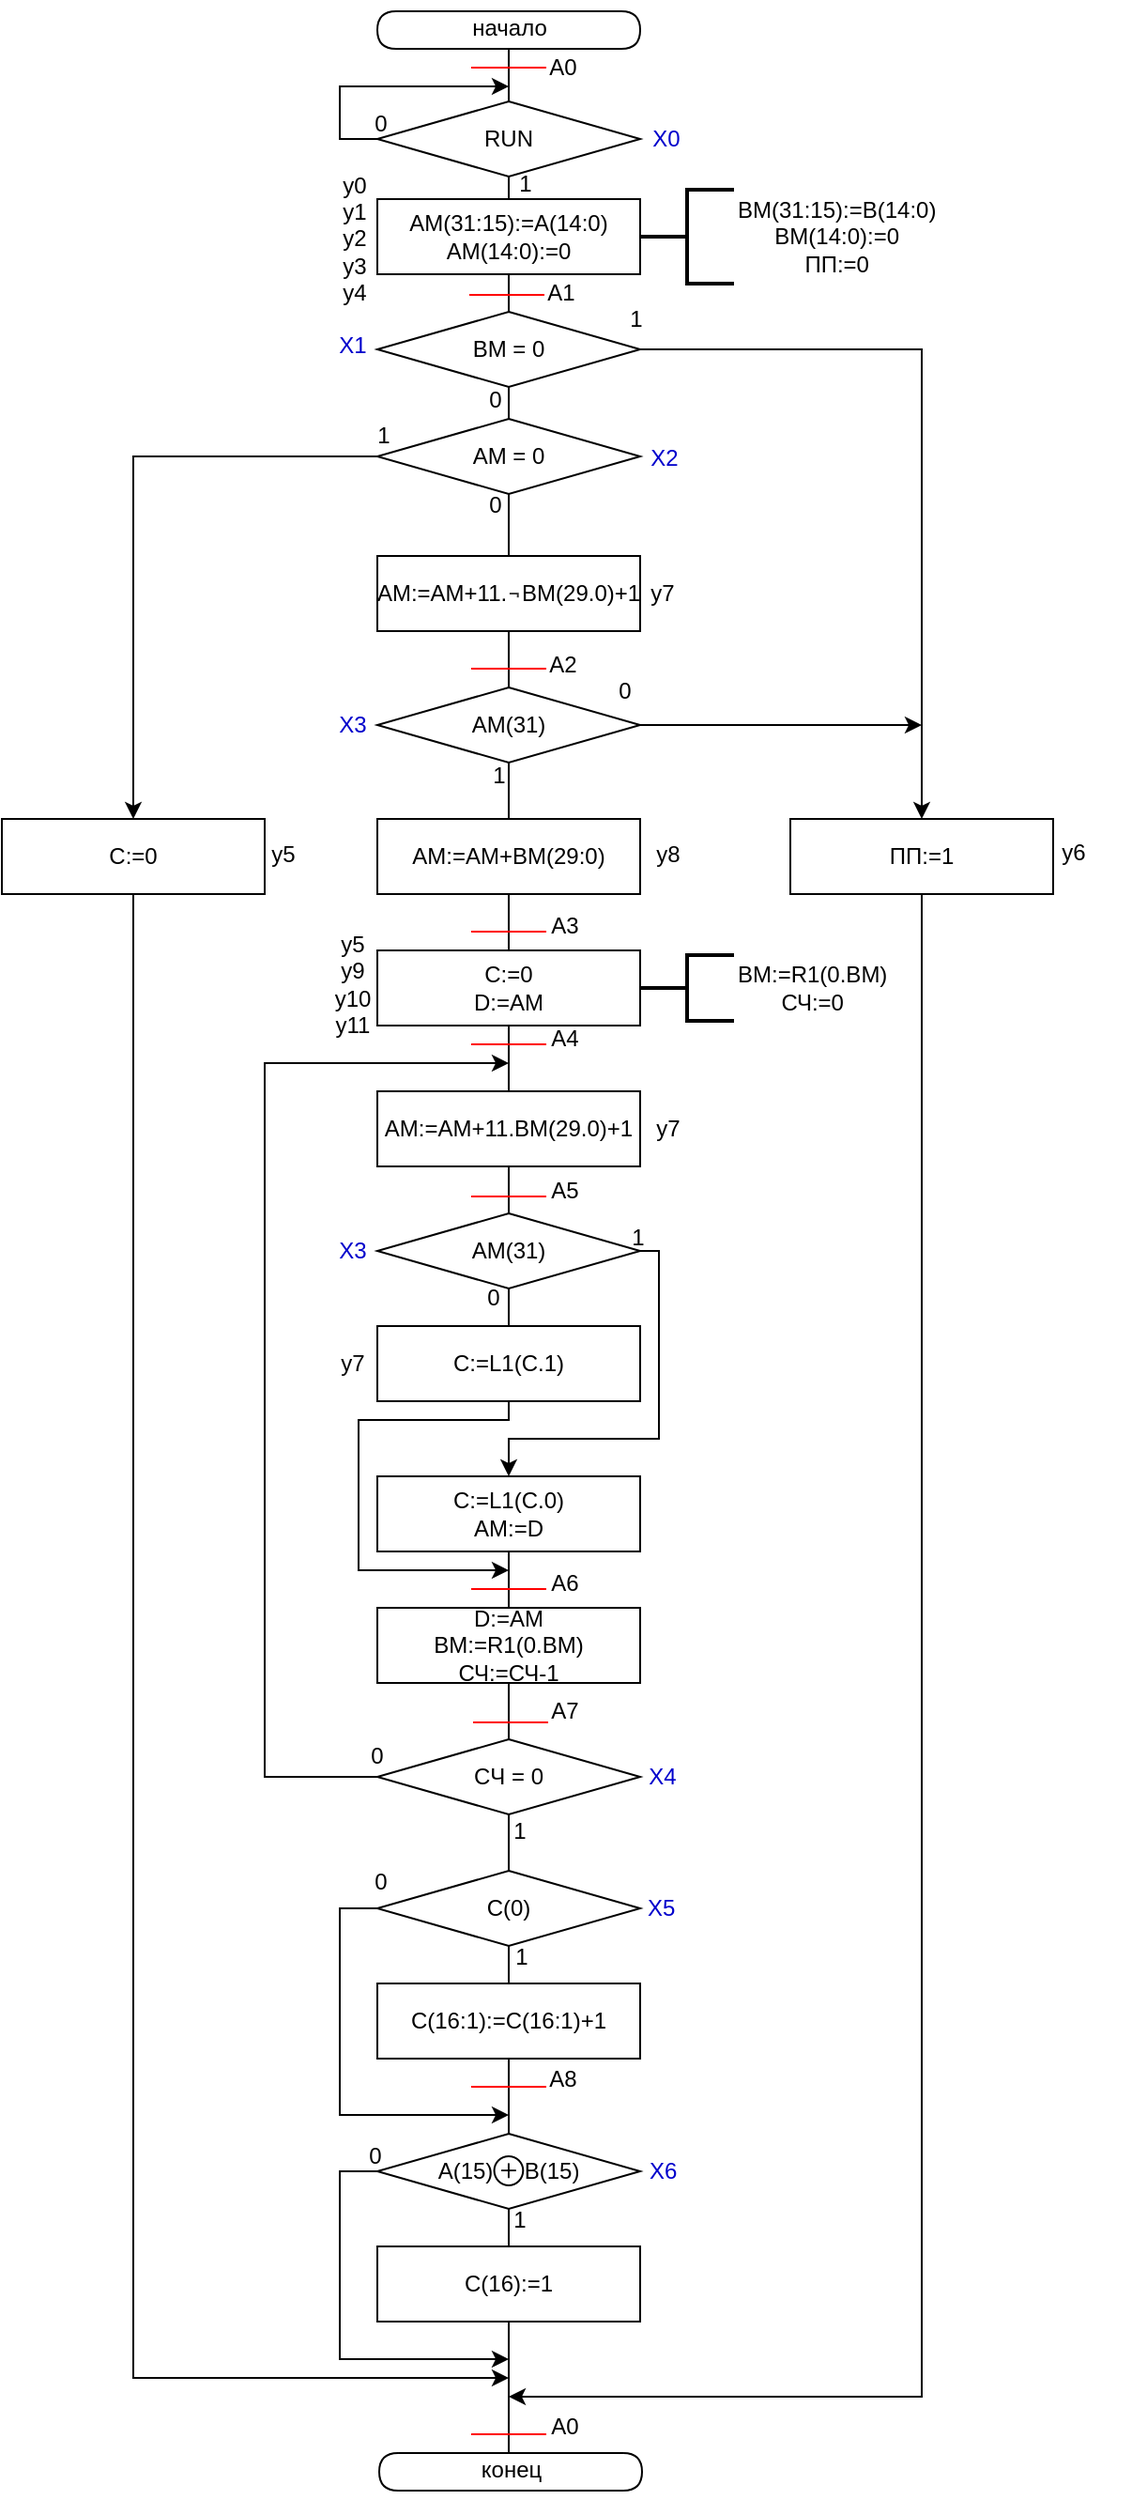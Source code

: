 <mxfile version="23.1.5" type="device">
  <diagram id="C5RBs43oDa-KdzZeNtuy" name="Page-1">
    <mxGraphModel dx="536" dy="1485" grid="1" gridSize="10" guides="1" tooltips="1" connect="1" arrows="1" fold="1" page="1" pageScale="1" pageWidth="827" pageHeight="1169" math="0" shadow="0">
      <root>
        <mxCell id="WIyWlLk6GJQsqaUBKTNV-0" />
        <mxCell id="WIyWlLk6GJQsqaUBKTNV-1" parent="WIyWlLk6GJQsqaUBKTNV-0" />
        <mxCell id="ToluzDvmvFKa9IZMvSqe-22" style="edgeStyle=orthogonalEdgeStyle;rounded=0;orthogonalLoop=1;jettySize=auto;html=1;entryX=0.5;entryY=0;entryDx=0;entryDy=0;endArrow=none;endFill=0;" parent="WIyWlLk6GJQsqaUBKTNV-1" source="ToluzDvmvFKa9IZMvSqe-1" target="ToluzDvmvFKa9IZMvSqe-20" edge="1">
          <mxGeometry relative="1" as="geometry" />
        </mxCell>
        <mxCell id="ToluzDvmvFKa9IZMvSqe-1" value="&lt;font style=&quot;font-size: 12px;&quot;&gt;&lt;span style=&quot;&quot;&gt;AM(31:15):=A(14:0)&lt;/span&gt;&lt;/font&gt;&lt;div style=&quot;border-color: var(--border-color);&quot;&gt;&lt;span style=&quot;border-color: var(--border-color);&quot;&gt;&lt;font style=&quot;font-size: 12px;&quot;&gt;&lt;span&gt;AM(14:0):=0&lt;/span&gt;&lt;/font&gt;&lt;/span&gt;&lt;/div&gt;" style="rounded=0;whiteSpace=wrap;html=1;fontStyle=0" parent="WIyWlLk6GJQsqaUBKTNV-1" vertex="1">
          <mxGeometry x="270" y="90" width="140" height="40" as="geometry" />
        </mxCell>
        <mxCell id="ToluzDvmvFKa9IZMvSqe-2" value="&lt;span style=&quot;text-align: center; background-color: initial; border-color: var(--border-color);&quot;&gt;BM(31:15):=B(14:0)&lt;/span&gt;&lt;br&gt;&lt;div style=&quot;border-color: var(--border-color); text-align: center;&quot;&gt;&lt;span style=&quot;border-color: var(--border-color);&quot;&gt;&lt;font style=&quot;border-color: var(--border-color);&quot;&gt;&lt;span style=&quot;border-color: var(--border-color);&quot;&gt;BM(14:0):=0&lt;/span&gt;&lt;/font&gt;&lt;/span&gt;&lt;/div&gt;&lt;div style=&quot;border-color: var(--border-color); text-align: center;&quot;&gt;&lt;span style=&quot;border-color: var(--border-color);&quot;&gt;&lt;font style=&quot;border-color: var(--border-color);&quot;&gt;&lt;span style=&quot;border-color: var(--border-color);&quot;&gt;ПП:=0&lt;/span&gt;&lt;/font&gt;&lt;/span&gt;&lt;/div&gt;" style="strokeWidth=2;html=1;shape=mxgraph.flowchart.annotation_2;align=left;labelPosition=right;pointerEvents=1;fontStyle=0" parent="WIyWlLk6GJQsqaUBKTNV-1" vertex="1">
          <mxGeometry x="410" y="85" width="50" height="50" as="geometry" />
        </mxCell>
        <mxCell id="ToluzDvmvFKa9IZMvSqe-7" style="edgeStyle=orthogonalEdgeStyle;rounded=0;orthogonalLoop=1;jettySize=auto;html=1;entryX=0.5;entryY=0;entryDx=0;entryDy=0;endArrow=none;endFill=0;fontStyle=0;exitX=0.5;exitY=1;exitDx=0;exitDy=0;" parent="WIyWlLk6GJQsqaUBKTNV-1" source="ToluzDvmvFKa9IZMvSqe-4" target="ToluzDvmvFKa9IZMvSqe-1" edge="1">
          <mxGeometry relative="1" as="geometry">
            <Array as="points">
              <mxPoint x="340" y="80" />
              <mxPoint x="340" y="80" />
            </Array>
          </mxGeometry>
        </mxCell>
        <mxCell id="ToluzDvmvFKa9IZMvSqe-17" style="edgeStyle=elbowEdgeStyle;rounded=0;orthogonalLoop=1;jettySize=auto;html=1;exitX=0;exitY=0.5;exitDx=0;exitDy=0;" parent="WIyWlLk6GJQsqaUBKTNV-1" source="ToluzDvmvFKa9IZMvSqe-4" edge="1">
          <mxGeometry relative="1" as="geometry">
            <mxPoint x="340" y="30" as="targetPoint" />
            <Array as="points">
              <mxPoint x="250" y="30" />
            </Array>
          </mxGeometry>
        </mxCell>
        <mxCell id="ToluzDvmvFKa9IZMvSqe-4" value="RUN" style="rhombus;whiteSpace=wrap;html=1;fontStyle=0" parent="WIyWlLk6GJQsqaUBKTNV-1" vertex="1">
          <mxGeometry x="270" y="38" width="140" height="40" as="geometry" />
        </mxCell>
        <mxCell id="ToluzDvmvFKa9IZMvSqe-8" value="" style="endArrow=none;html=1;rounded=0;" parent="WIyWlLk6GJQsqaUBKTNV-1" edge="1">
          <mxGeometry width="50" height="50" relative="1" as="geometry">
            <mxPoint x="280" y="10" as="sourcePoint" />
            <mxPoint x="400" y="10" as="targetPoint" />
          </mxGeometry>
        </mxCell>
        <mxCell id="ToluzDvmvFKa9IZMvSqe-9" value="" style="endArrow=none;html=1;rounded=0;" parent="WIyWlLk6GJQsqaUBKTNV-1" edge="1">
          <mxGeometry width="50" height="50" relative="1" as="geometry">
            <mxPoint x="280" y="-10" as="sourcePoint" />
            <mxPoint x="400" y="-10" as="targetPoint" />
          </mxGeometry>
        </mxCell>
        <mxCell id="ToluzDvmvFKa9IZMvSqe-11" value="" style="endArrow=none;html=1;rounded=0;edgeStyle=orthogonalEdgeStyle;curved=1;" parent="WIyWlLk6GJQsqaUBKTNV-1" edge="1">
          <mxGeometry width="50" height="50" relative="1" as="geometry">
            <mxPoint x="400" y="10.0" as="sourcePoint" />
            <mxPoint x="400" y="-10.0" as="targetPoint" />
            <Array as="points">
              <mxPoint x="410" y="10.0" />
              <mxPoint x="410" y="-10.0" />
            </Array>
          </mxGeometry>
        </mxCell>
        <mxCell id="ToluzDvmvFKa9IZMvSqe-13" value="" style="endArrow=none;html=1;rounded=0;edgeStyle=orthogonalEdgeStyle;curved=1;" parent="WIyWlLk6GJQsqaUBKTNV-1" edge="1">
          <mxGeometry width="50" height="50" relative="1" as="geometry">
            <mxPoint x="280" y="10.0" as="sourcePoint" />
            <mxPoint x="280" y="-10.0" as="targetPoint" />
            <Array as="points">
              <mxPoint x="270" y="10.0" />
              <mxPoint x="270" y="-10.0" />
            </Array>
          </mxGeometry>
        </mxCell>
        <mxCell id="ToluzDvmvFKa9IZMvSqe-14" value="начало" style="text;html=1;align=center;verticalAlign=middle;resizable=0;points=[];autosize=1;strokeColor=none;fillColor=none;" parent="WIyWlLk6GJQsqaUBKTNV-1" vertex="1">
          <mxGeometry x="310" y="-16" width="60" height="30" as="geometry" />
        </mxCell>
        <mxCell id="ToluzDvmvFKa9IZMvSqe-16" value="" style="endArrow=none;html=1;rounded=0;exitX=0.5;exitY=0;exitDx=0;exitDy=0;" parent="WIyWlLk6GJQsqaUBKTNV-1" source="ToluzDvmvFKa9IZMvSqe-4" edge="1">
          <mxGeometry width="50" height="50" relative="1" as="geometry">
            <mxPoint x="350" y="30" as="sourcePoint" />
            <mxPoint x="340" y="10" as="targetPoint" />
          </mxGeometry>
        </mxCell>
        <mxCell id="ToluzDvmvFKa9IZMvSqe-18" value="0" style="text;html=1;align=center;verticalAlign=middle;whiteSpace=wrap;rounded=0;" parent="WIyWlLk6GJQsqaUBKTNV-1" vertex="1">
          <mxGeometry x="242" y="35" width="60" height="30" as="geometry" />
        </mxCell>
        <mxCell id="ToluzDvmvFKa9IZMvSqe-19" value="1" style="text;html=1;align=center;verticalAlign=middle;whiteSpace=wrap;rounded=0;" parent="WIyWlLk6GJQsqaUBKTNV-1" vertex="1">
          <mxGeometry x="319" y="67" width="60" height="30" as="geometry" />
        </mxCell>
        <mxCell id="ToluzDvmvFKa9IZMvSqe-20" value="ВМ = 0" style="rhombus;whiteSpace=wrap;html=1;fontStyle=0" parent="WIyWlLk6GJQsqaUBKTNV-1" vertex="1">
          <mxGeometry x="270" y="150" width="140" height="40" as="geometry" />
        </mxCell>
        <mxCell id="ToluzDvmvFKa9IZMvSqe-26" style="edgeStyle=orthogonalEdgeStyle;rounded=0;orthogonalLoop=1;jettySize=auto;html=1;entryX=0.5;entryY=0;entryDx=0;entryDy=0;endArrow=none;endFill=0;" parent="WIyWlLk6GJQsqaUBKTNV-1" source="ToluzDvmvFKa9IZMvSqe-21" target="ToluzDvmvFKa9IZMvSqe-25" edge="1">
          <mxGeometry relative="1" as="geometry" />
        </mxCell>
        <mxCell id="ToluzDvmvFKa9IZMvSqe-86" style="edgeStyle=orthogonalEdgeStyle;rounded=0;orthogonalLoop=1;jettySize=auto;html=1;entryX=0.5;entryY=0;entryDx=0;entryDy=0;" parent="WIyWlLk6GJQsqaUBKTNV-1" source="ToluzDvmvFKa9IZMvSqe-21" target="ToluzDvmvFKa9IZMvSqe-85" edge="1">
          <mxGeometry relative="1" as="geometry" />
        </mxCell>
        <mxCell id="ToluzDvmvFKa9IZMvSqe-21" value="АМ = 0" style="rhombus;whiteSpace=wrap;html=1;fontStyle=0" parent="WIyWlLk6GJQsqaUBKTNV-1" vertex="1">
          <mxGeometry x="270" y="207" width="140" height="40" as="geometry" />
        </mxCell>
        <mxCell id="ToluzDvmvFKa9IZMvSqe-23" style="edgeStyle=orthogonalEdgeStyle;rounded=0;orthogonalLoop=1;jettySize=auto;html=1;entryX=0.5;entryY=0;entryDx=0;entryDy=0;endArrow=none;endFill=0;exitX=0.5;exitY=1;exitDx=0;exitDy=0;" parent="WIyWlLk6GJQsqaUBKTNV-1" source="ToluzDvmvFKa9IZMvSqe-20" target="ToluzDvmvFKa9IZMvSqe-21" edge="1">
          <mxGeometry relative="1" as="geometry">
            <mxPoint x="320" y="220" as="sourcePoint" />
            <mxPoint x="320" y="240" as="targetPoint" />
          </mxGeometry>
        </mxCell>
        <mxCell id="ToluzDvmvFKa9IZMvSqe-24" value="0" style="text;html=1;align=center;verticalAlign=middle;whiteSpace=wrap;rounded=0;" parent="WIyWlLk6GJQsqaUBKTNV-1" vertex="1">
          <mxGeometry x="303" y="182" width="60" height="30" as="geometry" />
        </mxCell>
        <mxCell id="ToluzDvmvFKa9IZMvSqe-29" style="edgeStyle=orthogonalEdgeStyle;rounded=0;orthogonalLoop=1;jettySize=auto;html=1;entryX=0.5;entryY=0;entryDx=0;entryDy=0;endArrow=none;endFill=0;" parent="WIyWlLk6GJQsqaUBKTNV-1" source="ToluzDvmvFKa9IZMvSqe-25" target="ToluzDvmvFKa9IZMvSqe-28" edge="1">
          <mxGeometry relative="1" as="geometry" />
        </mxCell>
        <mxCell id="ToluzDvmvFKa9IZMvSqe-25" value="AM:=AM+11.&lt;font style=&quot;font-size: 12px;&quot;&gt;&lt;span style=&quot;border-color: var(--border-color); color: rgb(51, 51, 51); font-family: &amp;quot;YS Text&amp;quot;, -apple-system, BlinkMacSystemFont, Arial, Helvetica, sans-serif; text-align: start; background-color: rgb(255, 255, 255);&quot;&gt;&lt;span style=&quot;border-color: var(--border-color);&quot;&gt;¬&lt;/span&gt;&lt;/span&gt;&lt;span style=&quot;border-color: var(--border-color);&quot;&gt;BM(29.0)+1&lt;/span&gt;&lt;/font&gt;" style="rounded=0;whiteSpace=wrap;html=1;fontStyle=0" parent="WIyWlLk6GJQsqaUBKTNV-1" vertex="1">
          <mxGeometry x="270" y="280" width="140" height="40" as="geometry" />
        </mxCell>
        <mxCell id="ToluzDvmvFKa9IZMvSqe-27" value="0" style="text;html=1;align=center;verticalAlign=middle;whiteSpace=wrap;rounded=0;" parent="WIyWlLk6GJQsqaUBKTNV-1" vertex="1">
          <mxGeometry x="303" y="238" width="60" height="30" as="geometry" />
        </mxCell>
        <mxCell id="ToluzDvmvFKa9IZMvSqe-33" style="edgeStyle=orthogonalEdgeStyle;rounded=0;orthogonalLoop=1;jettySize=auto;html=1;entryX=0.5;entryY=0;entryDx=0;entryDy=0;endArrow=none;endFill=0;" parent="WIyWlLk6GJQsqaUBKTNV-1" source="ToluzDvmvFKa9IZMvSqe-28" target="ToluzDvmvFKa9IZMvSqe-30" edge="1">
          <mxGeometry relative="1" as="geometry" />
        </mxCell>
        <mxCell id="ToluzDvmvFKa9IZMvSqe-83" style="edgeStyle=orthogonalEdgeStyle;rounded=0;orthogonalLoop=1;jettySize=auto;html=1;" parent="WIyWlLk6GJQsqaUBKTNV-1" source="ToluzDvmvFKa9IZMvSqe-28" edge="1">
          <mxGeometry relative="1" as="geometry">
            <mxPoint x="560" y="370" as="targetPoint" />
          </mxGeometry>
        </mxCell>
        <mxCell id="ToluzDvmvFKa9IZMvSqe-28" value="АМ(31)" style="rhombus;whiteSpace=wrap;html=1;fontStyle=0" parent="WIyWlLk6GJQsqaUBKTNV-1" vertex="1">
          <mxGeometry x="270" y="350" width="140" height="40" as="geometry" />
        </mxCell>
        <mxCell id="ToluzDvmvFKa9IZMvSqe-36" style="edgeStyle=orthogonalEdgeStyle;rounded=0;orthogonalLoop=1;jettySize=auto;html=1;entryX=0.5;entryY=0;entryDx=0;entryDy=0;endArrow=none;endFill=0;" parent="WIyWlLk6GJQsqaUBKTNV-1" source="ToluzDvmvFKa9IZMvSqe-30" target="ToluzDvmvFKa9IZMvSqe-31" edge="1">
          <mxGeometry relative="1" as="geometry" />
        </mxCell>
        <mxCell id="ToluzDvmvFKa9IZMvSqe-30" value="AM:=AM+BM(29:0)" style="rounded=0;whiteSpace=wrap;html=1;fontStyle=0" parent="WIyWlLk6GJQsqaUBKTNV-1" vertex="1">
          <mxGeometry x="270" y="420" width="140" height="40" as="geometry" />
        </mxCell>
        <mxCell id="ToluzDvmvFKa9IZMvSqe-38" style="edgeStyle=orthogonalEdgeStyle;rounded=0;orthogonalLoop=1;jettySize=auto;html=1;entryX=0.5;entryY=0;entryDx=0;entryDy=0;endArrow=none;endFill=0;" parent="WIyWlLk6GJQsqaUBKTNV-1" source="ToluzDvmvFKa9IZMvSqe-31" target="ToluzDvmvFKa9IZMvSqe-37" edge="1">
          <mxGeometry relative="1" as="geometry" />
        </mxCell>
        <mxCell id="ToluzDvmvFKa9IZMvSqe-31" value="&lt;font style=&quot;font-size: 12px;&quot;&gt;C:=0&lt;/font&gt;&lt;div style=&quot;border-color: var(--border-color);&quot;&gt;&lt;font style=&quot;font-size: 12px;&quot;&gt;D:=AM&lt;/font&gt;&lt;/div&gt;" style="rounded=0;whiteSpace=wrap;html=1;fontStyle=0" parent="WIyWlLk6GJQsqaUBKTNV-1" vertex="1">
          <mxGeometry x="270" y="490" width="140" height="40" as="geometry" />
        </mxCell>
        <mxCell id="ToluzDvmvFKa9IZMvSqe-32" value="&lt;div style=&quot;border-color: var(--border-color); text-align: center;&quot;&gt;&lt;font style=&quot;border-color: var(--border-color);&quot;&gt;BM:=R1(0.BM)&lt;/font&gt;&lt;/div&gt;&lt;div style=&quot;border-color: var(--border-color); text-align: center;&quot;&gt;&lt;font style=&quot;border-color: var(--border-color);&quot;&gt;СЧ:=0&lt;/font&gt;&lt;/div&gt;" style="strokeWidth=2;html=1;shape=mxgraph.flowchart.annotation_2;align=left;labelPosition=right;pointerEvents=1;fontStyle=0" parent="WIyWlLk6GJQsqaUBKTNV-1" vertex="1">
          <mxGeometry x="410" y="492.5" width="50" height="35" as="geometry" />
        </mxCell>
        <mxCell id="ToluzDvmvFKa9IZMvSqe-34" value="1" style="text;html=1;align=center;verticalAlign=middle;whiteSpace=wrap;rounded=0;" parent="WIyWlLk6GJQsqaUBKTNV-1" vertex="1">
          <mxGeometry x="305" y="382" width="60" height="30" as="geometry" />
        </mxCell>
        <mxCell id="ToluzDvmvFKa9IZMvSqe-35" value="0" style="text;html=1;align=center;verticalAlign=middle;whiteSpace=wrap;rounded=0;" parent="WIyWlLk6GJQsqaUBKTNV-1" vertex="1">
          <mxGeometry x="382" y="343" width="40" height="18" as="geometry" />
        </mxCell>
        <mxCell id="ToluzDvmvFKa9IZMvSqe-40" style="edgeStyle=orthogonalEdgeStyle;rounded=0;orthogonalLoop=1;jettySize=auto;html=1;entryX=0.5;entryY=0;entryDx=0;entryDy=0;endArrow=none;endFill=0;" parent="WIyWlLk6GJQsqaUBKTNV-1" source="ToluzDvmvFKa9IZMvSqe-37" target="ToluzDvmvFKa9IZMvSqe-39" edge="1">
          <mxGeometry relative="1" as="geometry" />
        </mxCell>
        <mxCell id="ToluzDvmvFKa9IZMvSqe-37" value="AM:=AM+11.&lt;font style=&quot;border-color: var(--border-color);&quot;&gt;&lt;span style=&quot;border-color: var(--border-color); color: rgb(51, 51, 51); font-family: &amp;quot;YS Text&amp;quot;, -apple-system, BlinkMacSystemFont, Arial, Helvetica, sans-serif; text-align: start; background-color: rgb(255, 255, 255);&quot;&gt;&lt;/span&gt;&lt;span style=&quot;border-color: var(--border-color);&quot;&gt;BM(29.0)+1&lt;/span&gt;&lt;/font&gt;" style="rounded=0;whiteSpace=wrap;html=1;fontStyle=0" parent="WIyWlLk6GJQsqaUBKTNV-1" vertex="1">
          <mxGeometry x="270" y="565" width="140" height="40" as="geometry" />
        </mxCell>
        <mxCell id="ToluzDvmvFKa9IZMvSqe-43" style="edgeStyle=orthogonalEdgeStyle;rounded=0;orthogonalLoop=1;jettySize=auto;html=1;entryX=0.5;entryY=0;entryDx=0;entryDy=0;endArrow=none;endFill=0;" parent="WIyWlLk6GJQsqaUBKTNV-1" source="ToluzDvmvFKa9IZMvSqe-39" target="ToluzDvmvFKa9IZMvSqe-41" edge="1">
          <mxGeometry relative="1" as="geometry" />
        </mxCell>
        <mxCell id="ToluzDvmvFKa9IZMvSqe-44" style="edgeStyle=orthogonalEdgeStyle;rounded=0;orthogonalLoop=1;jettySize=auto;html=1;entryX=0.5;entryY=0;entryDx=0;entryDy=0;" parent="WIyWlLk6GJQsqaUBKTNV-1" source="ToluzDvmvFKa9IZMvSqe-39" target="ToluzDvmvFKa9IZMvSqe-42" edge="1">
          <mxGeometry relative="1" as="geometry">
            <Array as="points">
              <mxPoint x="420" y="650" />
              <mxPoint x="420" y="750" />
              <mxPoint x="340" y="750" />
            </Array>
          </mxGeometry>
        </mxCell>
        <mxCell id="ToluzDvmvFKa9IZMvSqe-39" value="АМ(31)" style="rhombus;whiteSpace=wrap;html=1;fontStyle=0" parent="WIyWlLk6GJQsqaUBKTNV-1" vertex="1">
          <mxGeometry x="270" y="630" width="140" height="40" as="geometry" />
        </mxCell>
        <mxCell id="ToluzDvmvFKa9IZMvSqe-48" style="edgeStyle=orthogonalEdgeStyle;rounded=0;orthogonalLoop=1;jettySize=auto;html=1;exitX=0.5;exitY=1;exitDx=0;exitDy=0;" parent="WIyWlLk6GJQsqaUBKTNV-1" source="ToluzDvmvFKa9IZMvSqe-41" edge="1">
          <mxGeometry relative="1" as="geometry">
            <mxPoint x="340" y="820" as="targetPoint" />
            <Array as="points">
              <mxPoint x="340" y="740" />
              <mxPoint x="260" y="740" />
              <mxPoint x="260" y="820" />
            </Array>
          </mxGeometry>
        </mxCell>
        <mxCell id="ToluzDvmvFKa9IZMvSqe-41" value="C:=L1(C.1)" style="rounded=0;whiteSpace=wrap;html=1;fontStyle=0" parent="WIyWlLk6GJQsqaUBKTNV-1" vertex="1">
          <mxGeometry x="270" y="690" width="140" height="40" as="geometry" />
        </mxCell>
        <mxCell id="ToluzDvmvFKa9IZMvSqe-47" style="edgeStyle=orthogonalEdgeStyle;rounded=0;orthogonalLoop=1;jettySize=auto;html=1;entryX=0.5;entryY=0;entryDx=0;entryDy=0;endArrow=none;endFill=0;" parent="WIyWlLk6GJQsqaUBKTNV-1" source="ToluzDvmvFKa9IZMvSqe-42" target="ToluzDvmvFKa9IZMvSqe-45" edge="1">
          <mxGeometry relative="1" as="geometry" />
        </mxCell>
        <mxCell id="ToluzDvmvFKa9IZMvSqe-42" value="&lt;font style=&quot;font-size: 12px;&quot;&gt;C:=L1(C.0)&lt;/font&gt;&lt;div style=&quot;border-color: var(--border-color);&quot;&gt;&lt;font style=&quot;font-size: 12px;&quot;&gt;AM:=D&lt;/font&gt;&lt;/div&gt;" style="rounded=0;whiteSpace=wrap;html=1;fontStyle=0" parent="WIyWlLk6GJQsqaUBKTNV-1" vertex="1">
          <mxGeometry x="270" y="770" width="140" height="40" as="geometry" />
        </mxCell>
        <mxCell id="ToluzDvmvFKa9IZMvSqe-50" style="edgeStyle=orthogonalEdgeStyle;rounded=0;orthogonalLoop=1;jettySize=auto;html=1;entryX=0.5;entryY=0;entryDx=0;entryDy=0;endArrow=none;endFill=0;" parent="WIyWlLk6GJQsqaUBKTNV-1" source="ToluzDvmvFKa9IZMvSqe-45" target="ToluzDvmvFKa9IZMvSqe-49" edge="1">
          <mxGeometry relative="1" as="geometry" />
        </mxCell>
        <mxCell id="ToluzDvmvFKa9IZMvSqe-45" value="&lt;font style=&quot;font-size: 12px;&quot;&gt;D:=AM&lt;/font&gt;&lt;div style=&quot;border-color: var(--border-color);&quot;&gt;&lt;font style=&quot;font-size: 12px;&quot;&gt;BM:=R1(0.BM)&lt;/font&gt;&lt;/div&gt;&lt;div style=&quot;border-color: var(--border-color);&quot;&gt;&lt;font style=&quot;font-size: 12px;&quot;&gt;СЧ:=СЧ-1&lt;/font&gt;&lt;/div&gt;" style="rounded=0;whiteSpace=wrap;html=1;fontStyle=0" parent="WIyWlLk6GJQsqaUBKTNV-1" vertex="1">
          <mxGeometry x="270" y="840" width="140" height="40" as="geometry" />
        </mxCell>
        <mxCell id="ToluzDvmvFKa9IZMvSqe-51" style="edgeStyle=orthogonalEdgeStyle;rounded=0;orthogonalLoop=1;jettySize=auto;html=1;" parent="WIyWlLk6GJQsqaUBKTNV-1" source="ToluzDvmvFKa9IZMvSqe-49" edge="1">
          <mxGeometry relative="1" as="geometry">
            <mxPoint x="340" y="550" as="targetPoint" />
            <Array as="points">
              <mxPoint x="210" y="930" />
              <mxPoint x="210" y="550" />
              <mxPoint x="340" y="550" />
            </Array>
          </mxGeometry>
        </mxCell>
        <mxCell id="ToluzDvmvFKa9IZMvSqe-55" style="edgeStyle=orthogonalEdgeStyle;rounded=0;orthogonalLoop=1;jettySize=auto;html=1;entryX=0.5;entryY=0;entryDx=0;entryDy=0;endArrow=none;endFill=0;" parent="WIyWlLk6GJQsqaUBKTNV-1" source="ToluzDvmvFKa9IZMvSqe-49" target="ToluzDvmvFKa9IZMvSqe-54" edge="1">
          <mxGeometry relative="1" as="geometry" />
        </mxCell>
        <mxCell id="ToluzDvmvFKa9IZMvSqe-49" value="CЧ = 0" style="rhombus;whiteSpace=wrap;html=1;fontStyle=0" parent="WIyWlLk6GJQsqaUBKTNV-1" vertex="1">
          <mxGeometry x="270" y="910" width="140" height="40" as="geometry" />
        </mxCell>
        <mxCell id="ToluzDvmvFKa9IZMvSqe-52" value="1" style="text;html=1;align=center;verticalAlign=middle;whiteSpace=wrap;rounded=0;" parent="WIyWlLk6GJQsqaUBKTNV-1" vertex="1">
          <mxGeometry x="379" y="628" width="60" height="30" as="geometry" />
        </mxCell>
        <mxCell id="ToluzDvmvFKa9IZMvSqe-53" value="0" style="text;html=1;align=center;verticalAlign=middle;whiteSpace=wrap;rounded=0;" parent="WIyWlLk6GJQsqaUBKTNV-1" vertex="1">
          <mxGeometry x="302" y="660" width="60" height="30" as="geometry" />
        </mxCell>
        <mxCell id="ToluzDvmvFKa9IZMvSqe-57" style="edgeStyle=orthogonalEdgeStyle;rounded=0;orthogonalLoop=1;jettySize=auto;html=1;entryX=0.5;entryY=0;entryDx=0;entryDy=0;endArrow=none;endFill=0;" parent="WIyWlLk6GJQsqaUBKTNV-1" source="ToluzDvmvFKa9IZMvSqe-54" target="ToluzDvmvFKa9IZMvSqe-56" edge="1">
          <mxGeometry relative="1" as="geometry" />
        </mxCell>
        <mxCell id="ToluzDvmvFKa9IZMvSqe-61" style="edgeStyle=orthogonalEdgeStyle;rounded=0;orthogonalLoop=1;jettySize=auto;html=1;" parent="WIyWlLk6GJQsqaUBKTNV-1" source="ToluzDvmvFKa9IZMvSqe-54" edge="1">
          <mxGeometry relative="1" as="geometry">
            <mxPoint x="340" y="1110" as="targetPoint" />
            <Array as="points">
              <mxPoint x="250" y="1000" />
              <mxPoint x="250" y="1110" />
              <mxPoint x="340" y="1110" />
            </Array>
          </mxGeometry>
        </mxCell>
        <mxCell id="ToluzDvmvFKa9IZMvSqe-54" value="С(0)" style="rhombus;whiteSpace=wrap;html=1;fontStyle=0" parent="WIyWlLk6GJQsqaUBKTNV-1" vertex="1">
          <mxGeometry x="270" y="980" width="140" height="40" as="geometry" />
        </mxCell>
        <mxCell id="ToluzDvmvFKa9IZMvSqe-56" value="С(16:1):=С(16:1)+1" style="rounded=0;whiteSpace=wrap;html=1;fontStyle=0" parent="WIyWlLk6GJQsqaUBKTNV-1" vertex="1">
          <mxGeometry x="270" y="1040" width="140" height="40" as="geometry" />
        </mxCell>
        <mxCell id="ToluzDvmvFKa9IZMvSqe-63" style="edgeStyle=orthogonalEdgeStyle;rounded=0;orthogonalLoop=1;jettySize=auto;html=1;entryX=0.5;entryY=0;entryDx=0;entryDy=0;endArrow=none;endFill=0;" parent="WIyWlLk6GJQsqaUBKTNV-1" source="ToluzDvmvFKa9IZMvSqe-58" target="ToluzDvmvFKa9IZMvSqe-60" edge="1">
          <mxGeometry relative="1" as="geometry" />
        </mxCell>
        <mxCell id="ToluzDvmvFKa9IZMvSqe-64" style="edgeStyle=orthogonalEdgeStyle;rounded=0;orthogonalLoop=1;jettySize=auto;html=1;" parent="WIyWlLk6GJQsqaUBKTNV-1" source="ToluzDvmvFKa9IZMvSqe-58" edge="1">
          <mxGeometry relative="1" as="geometry">
            <mxPoint x="340" y="1240" as="targetPoint" />
            <Array as="points">
              <mxPoint x="250" y="1140" />
              <mxPoint x="250" y="1240" />
              <mxPoint x="340" y="1240" />
            </Array>
          </mxGeometry>
        </mxCell>
        <mxCell id="ToluzDvmvFKa9IZMvSqe-58" value="&lt;font style=&quot;font-size: 12px;&quot;&gt;A(15)&lt;span style=&quot;border-color: var(--border-color); font-family: &amp;quot;YS Text&amp;quot;, -apple-system, BlinkMacSystemFont, Arial, Helvetica, sans-serif; text-align: start; background-color: rgb(255, 255, 255);&quot;&gt;&lt;font style=&quot;border-color: var(--border-color); font-size: 12px;&quot;&gt;⊕&lt;/font&gt;&lt;/span&gt;B(15)&lt;/font&gt;" style="rhombus;whiteSpace=wrap;html=1;fontStyle=0" parent="WIyWlLk6GJQsqaUBKTNV-1" vertex="1">
          <mxGeometry x="270" y="1120" width="140" height="40" as="geometry" />
        </mxCell>
        <mxCell id="ToluzDvmvFKa9IZMvSqe-59" style="edgeStyle=orthogonalEdgeStyle;rounded=0;orthogonalLoop=1;jettySize=auto;html=1;entryX=0.5;entryY=1;entryDx=0;entryDy=0;endArrow=none;endFill=0;exitX=0.5;exitY=0;exitDx=0;exitDy=0;" parent="WIyWlLk6GJQsqaUBKTNV-1" source="ToluzDvmvFKa9IZMvSqe-58" target="ToluzDvmvFKa9IZMvSqe-56" edge="1">
          <mxGeometry relative="1" as="geometry">
            <mxPoint x="350" y="1030" as="sourcePoint" />
            <mxPoint x="350" y="1070" as="targetPoint" />
          </mxGeometry>
        </mxCell>
        <mxCell id="ToluzDvmvFKa9IZMvSqe-66" style="edgeStyle=orthogonalEdgeStyle;rounded=0;orthogonalLoop=1;jettySize=auto;html=1;endArrow=none;endFill=0;" parent="WIyWlLk6GJQsqaUBKTNV-1" source="ToluzDvmvFKa9IZMvSqe-60" edge="1">
          <mxGeometry relative="1" as="geometry">
            <mxPoint x="340" y="1290" as="targetPoint" />
          </mxGeometry>
        </mxCell>
        <mxCell id="ToluzDvmvFKa9IZMvSqe-60" value="С(16):=1" style="rounded=0;whiteSpace=wrap;html=1;fontStyle=0" parent="WIyWlLk6GJQsqaUBKTNV-1" vertex="1">
          <mxGeometry x="270" y="1180" width="140" height="40" as="geometry" />
        </mxCell>
        <mxCell id="ToluzDvmvFKa9IZMvSqe-72" value="" style="endArrow=none;html=1;rounded=0;" parent="WIyWlLk6GJQsqaUBKTNV-1" edge="1">
          <mxGeometry width="50" height="50" relative="1" as="geometry">
            <mxPoint x="281.02" y="1310" as="sourcePoint" />
            <mxPoint x="401.02" y="1310" as="targetPoint" />
          </mxGeometry>
        </mxCell>
        <mxCell id="ToluzDvmvFKa9IZMvSqe-73" value="" style="endArrow=none;html=1;rounded=0;" parent="WIyWlLk6GJQsqaUBKTNV-1" edge="1">
          <mxGeometry width="50" height="50" relative="1" as="geometry">
            <mxPoint x="281.02" y="1290" as="sourcePoint" />
            <mxPoint x="401.02" y="1290" as="targetPoint" />
          </mxGeometry>
        </mxCell>
        <mxCell id="ToluzDvmvFKa9IZMvSqe-74" value="" style="endArrow=none;html=1;rounded=0;edgeStyle=orthogonalEdgeStyle;curved=1;" parent="WIyWlLk6GJQsqaUBKTNV-1" edge="1">
          <mxGeometry width="50" height="50" relative="1" as="geometry">
            <mxPoint x="401.02" y="1310" as="sourcePoint" />
            <mxPoint x="401.02" y="1290" as="targetPoint" />
            <Array as="points">
              <mxPoint x="411.02" y="1310" />
              <mxPoint x="411.02" y="1290" />
            </Array>
          </mxGeometry>
        </mxCell>
        <mxCell id="ToluzDvmvFKa9IZMvSqe-75" value="" style="endArrow=none;html=1;rounded=0;edgeStyle=orthogonalEdgeStyle;curved=1;" parent="WIyWlLk6GJQsqaUBKTNV-1" edge="1">
          <mxGeometry width="50" height="50" relative="1" as="geometry">
            <mxPoint x="281.02" y="1310" as="sourcePoint" />
            <mxPoint x="281.02" y="1290" as="targetPoint" />
            <Array as="points">
              <mxPoint x="271.02" y="1310" />
              <mxPoint x="271.02" y="1290" />
            </Array>
          </mxGeometry>
        </mxCell>
        <mxCell id="ToluzDvmvFKa9IZMvSqe-76" value="конец" style="text;html=1;align=center;verticalAlign=middle;resizable=0;points=[];autosize=1;strokeColor=none;fillColor=none;" parent="WIyWlLk6GJQsqaUBKTNV-1" vertex="1">
          <mxGeometry x="311.02" y="1284" width="60" height="30" as="geometry" />
        </mxCell>
        <mxCell id="ToluzDvmvFKa9IZMvSqe-77" value="1" style="text;html=1;align=center;verticalAlign=middle;whiteSpace=wrap;rounded=0;" parent="WIyWlLk6GJQsqaUBKTNV-1" vertex="1">
          <mxGeometry x="257" y="210" width="33" height="11" as="geometry" />
        </mxCell>
        <mxCell id="ToluzDvmvFKa9IZMvSqe-78" value="1" style="text;html=1;align=center;verticalAlign=middle;whiteSpace=wrap;rounded=0;" parent="WIyWlLk6GJQsqaUBKTNV-1" vertex="1">
          <mxGeometry x="395" y="146" width="26.02" height="15" as="geometry" />
        </mxCell>
        <mxCell id="ToluzDvmvFKa9IZMvSqe-79" value="1" style="text;html=1;align=center;verticalAlign=middle;whiteSpace=wrap;rounded=0;" parent="WIyWlLk6GJQsqaUBKTNV-1" vertex="1">
          <mxGeometry x="316" y="1151" width="60" height="30" as="geometry" />
        </mxCell>
        <mxCell id="ToluzDvmvFKa9IZMvSqe-80" value="0" style="text;html=1;align=center;verticalAlign=middle;whiteSpace=wrap;rounded=0;" parent="WIyWlLk6GJQsqaUBKTNV-1" vertex="1">
          <mxGeometry x="239" y="1117" width="60" height="30" as="geometry" />
        </mxCell>
        <mxCell id="ToluzDvmvFKa9IZMvSqe-84" style="edgeStyle=orthogonalEdgeStyle;rounded=0;orthogonalLoop=1;jettySize=auto;html=1;" parent="WIyWlLk6GJQsqaUBKTNV-1" source="ToluzDvmvFKa9IZMvSqe-81" edge="1">
          <mxGeometry relative="1" as="geometry">
            <mxPoint x="340" y="1260" as="targetPoint" />
            <Array as="points">
              <mxPoint x="560" y="1260" />
            </Array>
          </mxGeometry>
        </mxCell>
        <mxCell id="ToluzDvmvFKa9IZMvSqe-81" value="ПП:=1" style="rounded=0;whiteSpace=wrap;html=1;fontStyle=0" parent="WIyWlLk6GJQsqaUBKTNV-1" vertex="1">
          <mxGeometry x="490" y="420" width="140" height="40" as="geometry" />
        </mxCell>
        <mxCell id="ToluzDvmvFKa9IZMvSqe-82" style="edgeStyle=orthogonalEdgeStyle;rounded=0;orthogonalLoop=1;jettySize=auto;html=1;entryX=0.5;entryY=0;entryDx=0;entryDy=0;exitX=1;exitY=0.5;exitDx=0;exitDy=0;" parent="WIyWlLk6GJQsqaUBKTNV-1" source="ToluzDvmvFKa9IZMvSqe-20" target="ToluzDvmvFKa9IZMvSqe-81" edge="1">
          <mxGeometry relative="1" as="geometry">
            <mxPoint x="409.996" y="161.001" as="sourcePoint" />
            <mxPoint x="570.07" y="560.02" as="targetPoint" />
          </mxGeometry>
        </mxCell>
        <mxCell id="ToluzDvmvFKa9IZMvSqe-87" style="edgeStyle=orthogonalEdgeStyle;rounded=0;orthogonalLoop=1;jettySize=auto;html=1;exitX=0.5;exitY=1;exitDx=0;exitDy=0;" parent="WIyWlLk6GJQsqaUBKTNV-1" source="ToluzDvmvFKa9IZMvSqe-85" edge="1">
          <mxGeometry relative="1" as="geometry">
            <mxPoint x="340" y="1250" as="targetPoint" />
            <mxPoint x="-20" y="470.0" as="sourcePoint" />
            <Array as="points">
              <mxPoint x="140" y="1250" />
            </Array>
          </mxGeometry>
        </mxCell>
        <mxCell id="ToluzDvmvFKa9IZMvSqe-85" value="С:=0" style="rounded=0;whiteSpace=wrap;html=1;fontStyle=0" parent="WIyWlLk6GJQsqaUBKTNV-1" vertex="1">
          <mxGeometry x="70" y="420" width="140" height="40" as="geometry" />
        </mxCell>
        <mxCell id="ToluzDvmvFKa9IZMvSqe-88" value="0" style="text;html=1;align=center;verticalAlign=middle;whiteSpace=wrap;rounded=0;" parent="WIyWlLk6GJQsqaUBKTNV-1" vertex="1">
          <mxGeometry x="240" y="904" width="60" height="30" as="geometry" />
        </mxCell>
        <mxCell id="ToluzDvmvFKa9IZMvSqe-89" value="1" style="text;html=1;align=center;verticalAlign=middle;whiteSpace=wrap;rounded=0;" parent="WIyWlLk6GJQsqaUBKTNV-1" vertex="1">
          <mxGeometry x="316" y="944" width="60" height="30" as="geometry" />
        </mxCell>
        <mxCell id="ToluzDvmvFKa9IZMvSqe-90" value="0" style="text;html=1;align=center;verticalAlign=middle;whiteSpace=wrap;rounded=0;" parent="WIyWlLk6GJQsqaUBKTNV-1" vertex="1">
          <mxGeometry x="242" y="971" width="60" height="30" as="geometry" />
        </mxCell>
        <mxCell id="ToluzDvmvFKa9IZMvSqe-91" value="1" style="text;html=1;align=center;verticalAlign=middle;whiteSpace=wrap;rounded=0;" parent="WIyWlLk6GJQsqaUBKTNV-1" vertex="1">
          <mxGeometry x="317" y="1011" width="60" height="30" as="geometry" />
        </mxCell>
        <mxCell id="OBWvNojTF76L5a2s2C03-0" value="" style="endArrow=none;html=1;rounded=0;strokeColor=#ff0000;" edge="1" parent="WIyWlLk6GJQsqaUBKTNV-1">
          <mxGeometry width="50" height="50" relative="1" as="geometry">
            <mxPoint x="320" y="20" as="sourcePoint" />
            <mxPoint x="360" y="20" as="targetPoint" />
          </mxGeometry>
        </mxCell>
        <mxCell id="OBWvNojTF76L5a2s2C03-1" value="" style="endArrow=none;html=1;rounded=0;strokeColor=#ff0000;" edge="1" parent="WIyWlLk6GJQsqaUBKTNV-1">
          <mxGeometry width="50" height="50" relative="1" as="geometry">
            <mxPoint x="319" y="141" as="sourcePoint" />
            <mxPoint x="359" y="141" as="targetPoint" />
          </mxGeometry>
        </mxCell>
        <mxCell id="OBWvNojTF76L5a2s2C03-2" value="" style="endArrow=none;html=1;rounded=0;strokeColor=#ff0000;" edge="1" parent="WIyWlLk6GJQsqaUBKTNV-1">
          <mxGeometry width="50" height="50" relative="1" as="geometry">
            <mxPoint x="320" y="340" as="sourcePoint" />
            <mxPoint x="360" y="340" as="targetPoint" />
          </mxGeometry>
        </mxCell>
        <mxCell id="OBWvNojTF76L5a2s2C03-3" value="" style="endArrow=none;html=1;rounded=0;strokeColor=#ff0000;" edge="1" parent="WIyWlLk6GJQsqaUBKTNV-1">
          <mxGeometry width="50" height="50" relative="1" as="geometry">
            <mxPoint x="320" y="480" as="sourcePoint" />
            <mxPoint x="360" y="480" as="targetPoint" />
          </mxGeometry>
        </mxCell>
        <mxCell id="OBWvNojTF76L5a2s2C03-4" value="" style="endArrow=none;html=1;rounded=0;strokeColor=#ff0000;" edge="1" parent="WIyWlLk6GJQsqaUBKTNV-1">
          <mxGeometry width="50" height="50" relative="1" as="geometry">
            <mxPoint x="320" y="621" as="sourcePoint" />
            <mxPoint x="360" y="621" as="targetPoint" />
          </mxGeometry>
        </mxCell>
        <mxCell id="OBWvNojTF76L5a2s2C03-5" value="" style="endArrow=none;html=1;rounded=0;strokeColor=#ff0000;" edge="1" parent="WIyWlLk6GJQsqaUBKTNV-1">
          <mxGeometry width="50" height="50" relative="1" as="geometry">
            <mxPoint x="320" y="830" as="sourcePoint" />
            <mxPoint x="360" y="830" as="targetPoint" />
          </mxGeometry>
        </mxCell>
        <mxCell id="OBWvNojTF76L5a2s2C03-6" value="" style="endArrow=none;html=1;rounded=0;strokeColor=#ff0000;" edge="1" parent="WIyWlLk6GJQsqaUBKTNV-1">
          <mxGeometry width="50" height="50" relative="1" as="geometry">
            <mxPoint x="321" y="901" as="sourcePoint" />
            <mxPoint x="361" y="901" as="targetPoint" />
          </mxGeometry>
        </mxCell>
        <mxCell id="OBWvNojTF76L5a2s2C03-7" value="" style="endArrow=none;html=1;rounded=0;strokeColor=#ff0000;" edge="1" parent="WIyWlLk6GJQsqaUBKTNV-1">
          <mxGeometry width="50" height="50" relative="1" as="geometry">
            <mxPoint x="320" y="1095" as="sourcePoint" />
            <mxPoint x="360" y="1095" as="targetPoint" />
          </mxGeometry>
        </mxCell>
        <mxCell id="OBWvNojTF76L5a2s2C03-8" value="" style="endArrow=none;html=1;rounded=0;strokeColor=#ff0000;" edge="1" parent="WIyWlLk6GJQsqaUBKTNV-1">
          <mxGeometry width="50" height="50" relative="1" as="geometry">
            <mxPoint x="320" y="1280" as="sourcePoint" />
            <mxPoint x="360" y="1280" as="targetPoint" />
          </mxGeometry>
        </mxCell>
        <mxCell id="OBWvNojTF76L5a2s2C03-9" value="А0" style="text;html=1;align=center;verticalAlign=middle;whiteSpace=wrap;rounded=0;" vertex="1" parent="WIyWlLk6GJQsqaUBKTNV-1">
          <mxGeometry x="339" y="5" width="60" height="30" as="geometry" />
        </mxCell>
        <mxCell id="OBWvNojTF76L5a2s2C03-10" value="А1" style="text;html=1;align=center;verticalAlign=middle;whiteSpace=wrap;rounded=0;" vertex="1" parent="WIyWlLk6GJQsqaUBKTNV-1">
          <mxGeometry x="338" y="125" width="60" height="30" as="geometry" />
        </mxCell>
        <mxCell id="OBWvNojTF76L5a2s2C03-11" value="А2" style="text;html=1;align=center;verticalAlign=middle;whiteSpace=wrap;rounded=0;" vertex="1" parent="WIyWlLk6GJQsqaUBKTNV-1">
          <mxGeometry x="339" y="323" width="60" height="30" as="geometry" />
        </mxCell>
        <mxCell id="OBWvNojTF76L5a2s2C03-12" value="А3" style="text;html=1;align=center;verticalAlign=middle;whiteSpace=wrap;rounded=0;" vertex="1" parent="WIyWlLk6GJQsqaUBKTNV-1">
          <mxGeometry x="340" y="462" width="60" height="30" as="geometry" />
        </mxCell>
        <mxCell id="OBWvNojTF76L5a2s2C03-13" value="А5" style="text;html=1;align=center;verticalAlign=middle;whiteSpace=wrap;rounded=0;" vertex="1" parent="WIyWlLk6GJQsqaUBKTNV-1">
          <mxGeometry x="340" y="603" width="60" height="30" as="geometry" />
        </mxCell>
        <mxCell id="OBWvNojTF76L5a2s2C03-14" value="А6" style="text;html=1;align=center;verticalAlign=middle;whiteSpace=wrap;rounded=0;" vertex="1" parent="WIyWlLk6GJQsqaUBKTNV-1">
          <mxGeometry x="340" y="812" width="60" height="30" as="geometry" />
        </mxCell>
        <mxCell id="OBWvNojTF76L5a2s2C03-15" value="" style="endArrow=none;html=1;rounded=0;strokeColor=#ff0000;" edge="1" parent="WIyWlLk6GJQsqaUBKTNV-1">
          <mxGeometry width="50" height="50" relative="1" as="geometry">
            <mxPoint x="320" y="540" as="sourcePoint" />
            <mxPoint x="360" y="540" as="targetPoint" />
          </mxGeometry>
        </mxCell>
        <mxCell id="OBWvNojTF76L5a2s2C03-16" value="А4" style="text;html=1;align=center;verticalAlign=middle;whiteSpace=wrap;rounded=0;" vertex="1" parent="WIyWlLk6GJQsqaUBKTNV-1">
          <mxGeometry x="340" y="522" width="60" height="30" as="geometry" />
        </mxCell>
        <mxCell id="OBWvNojTF76L5a2s2C03-17" value="А7" style="text;html=1;align=center;verticalAlign=middle;whiteSpace=wrap;rounded=0;" vertex="1" parent="WIyWlLk6GJQsqaUBKTNV-1">
          <mxGeometry x="340" y="880" width="60" height="30" as="geometry" />
        </mxCell>
        <mxCell id="OBWvNojTF76L5a2s2C03-18" value="А8" style="text;html=1;align=center;verticalAlign=middle;whiteSpace=wrap;rounded=0;" vertex="1" parent="WIyWlLk6GJQsqaUBKTNV-1">
          <mxGeometry x="339" y="1076" width="60" height="30" as="geometry" />
        </mxCell>
        <mxCell id="OBWvNojTF76L5a2s2C03-19" value="А0" style="text;html=1;align=center;verticalAlign=middle;whiteSpace=wrap;rounded=0;" vertex="1" parent="WIyWlLk6GJQsqaUBKTNV-1">
          <mxGeometry x="340" y="1261" width="60" height="30" as="geometry" />
        </mxCell>
        <mxCell id="OBWvNojTF76L5a2s2C03-20" value="Х0" style="text;html=1;align=center;verticalAlign=middle;whiteSpace=wrap;rounded=0;fontColor=#0000CC;" vertex="1" parent="WIyWlLk6GJQsqaUBKTNV-1">
          <mxGeometry x="394" y="43" width="60" height="30" as="geometry" />
        </mxCell>
        <mxCell id="OBWvNojTF76L5a2s2C03-21" value="Х1" style="text;html=1;align=center;verticalAlign=middle;whiteSpace=wrap;rounded=0;fontColor=#0000CC;" vertex="1" parent="WIyWlLk6GJQsqaUBKTNV-1">
          <mxGeometry x="227" y="153" width="60" height="30" as="geometry" />
        </mxCell>
        <mxCell id="OBWvNojTF76L5a2s2C03-22" value="Х2" style="text;html=1;align=center;verticalAlign=middle;whiteSpace=wrap;rounded=0;fontColor=#0000CC;" vertex="1" parent="WIyWlLk6GJQsqaUBKTNV-1">
          <mxGeometry x="393" y="213" width="60" height="30" as="geometry" />
        </mxCell>
        <mxCell id="OBWvNojTF76L5a2s2C03-23" value="Х3" style="text;html=1;align=center;verticalAlign=middle;whiteSpace=wrap;rounded=0;fontColor=#0000CC;" vertex="1" parent="WIyWlLk6GJQsqaUBKTNV-1">
          <mxGeometry x="227" y="355" width="60" height="30" as="geometry" />
        </mxCell>
        <mxCell id="OBWvNojTF76L5a2s2C03-24" value="Х3" style="text;html=1;align=center;verticalAlign=middle;whiteSpace=wrap;rounded=0;fontColor=#0000CC;" vertex="1" parent="WIyWlLk6GJQsqaUBKTNV-1">
          <mxGeometry x="227" y="635" width="60" height="30" as="geometry" />
        </mxCell>
        <mxCell id="OBWvNojTF76L5a2s2C03-25" value="Х4" style="text;html=1;align=center;verticalAlign=middle;whiteSpace=wrap;rounded=0;fontColor=#0000CC;" vertex="1" parent="WIyWlLk6GJQsqaUBKTNV-1">
          <mxGeometry x="392" y="915" width="60" height="30" as="geometry" />
        </mxCell>
        <mxCell id="OBWvNojTF76L5a2s2C03-26" value="Х5" style="text;whiteSpace=wrap;html=1;fontColor=#0000CC;" vertex="1" parent="WIyWlLk6GJQsqaUBKTNV-1">
          <mxGeometry x="412" y="986" width="50" height="40" as="geometry" />
        </mxCell>
        <mxCell id="OBWvNojTF76L5a2s2C03-27" value="Х6" style="text;whiteSpace=wrap;html=1;fontColor=#0000CC;" vertex="1" parent="WIyWlLk6GJQsqaUBKTNV-1">
          <mxGeometry x="413" y="1126" width="50" height="40" as="geometry" />
        </mxCell>
        <mxCell id="OBWvNojTF76L5a2s2C03-28" value="y0&lt;br&gt;y1&lt;br&gt;y2&lt;br&gt;y3&lt;br&gt;y4" style="text;html=1;align=center;verticalAlign=middle;whiteSpace=wrap;rounded=0;" vertex="1" parent="WIyWlLk6GJQsqaUBKTNV-1">
          <mxGeometry x="228" y="96" width="60" height="30" as="geometry" />
        </mxCell>
        <mxCell id="OBWvNojTF76L5a2s2C03-29" value="y7" style="text;html=1;align=center;verticalAlign=middle;whiteSpace=wrap;rounded=0;" vertex="1" parent="WIyWlLk6GJQsqaUBKTNV-1">
          <mxGeometry x="392" y="285" width="60" height="30" as="geometry" />
        </mxCell>
        <mxCell id="OBWvNojTF76L5a2s2C03-30" value="y5" style="text;html=1;align=center;verticalAlign=middle;whiteSpace=wrap;rounded=0;" vertex="1" parent="WIyWlLk6GJQsqaUBKTNV-1">
          <mxGeometry x="190" y="424" width="60" height="30" as="geometry" />
        </mxCell>
        <mxCell id="OBWvNojTF76L5a2s2C03-31" value="y8" style="text;html=1;align=center;verticalAlign=middle;whiteSpace=wrap;rounded=0;" vertex="1" parent="WIyWlLk6GJQsqaUBKTNV-1">
          <mxGeometry x="395" y="424" width="60" height="30" as="geometry" />
        </mxCell>
        <mxCell id="OBWvNojTF76L5a2s2C03-32" value="y6" style="text;html=1;align=center;verticalAlign=middle;whiteSpace=wrap;rounded=0;" vertex="1" parent="WIyWlLk6GJQsqaUBKTNV-1">
          <mxGeometry x="611" y="423" width="60" height="30" as="geometry" />
        </mxCell>
        <mxCell id="OBWvNojTF76L5a2s2C03-33" value="y5&lt;br&gt;y9&lt;br&gt;y10&lt;br&gt;y11" style="text;html=1;align=center;verticalAlign=middle;whiteSpace=wrap;rounded=0;" vertex="1" parent="WIyWlLk6GJQsqaUBKTNV-1">
          <mxGeometry x="227" y="493" width="60" height="30" as="geometry" />
        </mxCell>
        <mxCell id="OBWvNojTF76L5a2s2C03-34" value="y7" style="text;html=1;align=center;verticalAlign=middle;whiteSpace=wrap;rounded=0;" vertex="1" parent="WIyWlLk6GJQsqaUBKTNV-1">
          <mxGeometry x="395" y="570" width="60" height="30" as="geometry" />
        </mxCell>
        <mxCell id="OBWvNojTF76L5a2s2C03-35" value="y7" style="text;html=1;align=center;verticalAlign=middle;whiteSpace=wrap;rounded=0;" vertex="1" parent="WIyWlLk6GJQsqaUBKTNV-1">
          <mxGeometry x="227" y="695" width="60" height="30" as="geometry" />
        </mxCell>
      </root>
    </mxGraphModel>
  </diagram>
</mxfile>
